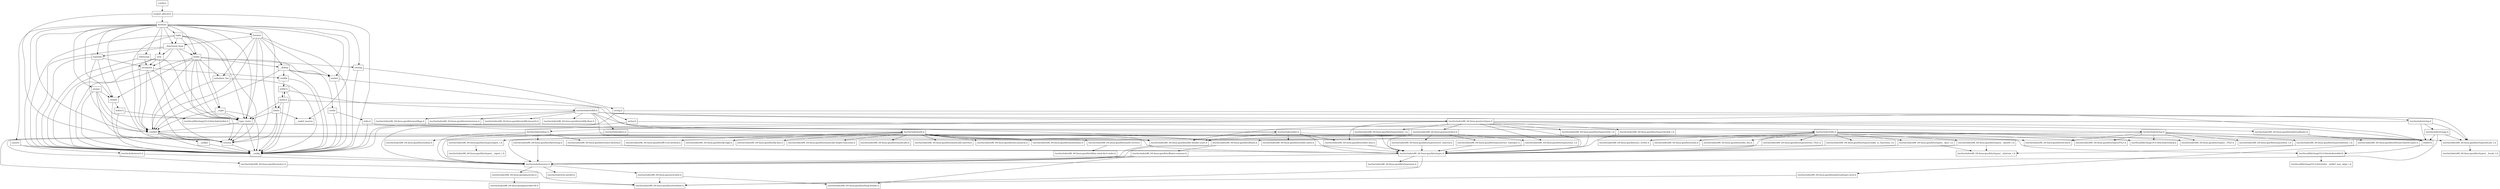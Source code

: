 digraph "dependencies" {
  header_0 [ shape="box", label="\<stdin\>" ];
  header_1 [ shape="box", label="scoped_allocator" ];
  header_100 [ shape="box", label="/usr/include/x86_64-linux-gnu/bits/stdio_lim.h" ];
  header_101 [ shape="box", label="/usr/include/x86_64-linux-gnu/bits/sys_errlist.h" ];
  header_102 [ shape="box", label="/usr/include/x86_64-linux-gnu/bits/stdio.h" ];
  header_103 [ shape="box", label="iterator" ];
  header_104 [ shape="box", label="__functional_base" ];
  header_105 [ shape="box", label="tuple" ];
  header_106 [ shape="box", label="stdexcept" ];
  header_107 [ shape="box", label="cassert" ];
  header_108 [ shape="box", label="/usr/include/assert.h" ];
  header_109 [ shape="box", label="atomic" ];
  header_11 [ shape="box", label="memory" ];
  header_12 [ shape="box", label="type_traits" ];
  header_13 [ shape="box", label="cstddef" ];
  header_14 [ shape="box", label="version" ];
  header_15 [ shape="box", label="/usr/local/lib/clang/10.0.0/include/stddef.h" ];
  header_16 [ shape="box", label="/usr/local/lib/clang/10.0.0/include/__stddef_max_align_t.h" ];
  header_17 [ shape="box", label="__nullptr" ];
  header_18 [ shape="box", label="typeinfo" ];
  header_19 [ shape="box", label="exception" ];
  header_2 [ shape="box", label="__config" ];
  header_20 [ shape="box", label="cstdlib" ];
  header_21 [ shape="box", label="stdlib.h" ];
  header_22 [ shape="box", label="/usr/include/stdlib.h" ];
  header_23 [ shape="box", label="/usr/include/x86_64-linux-gnu/bits/libc-header-start.h" ];
  header_24 [ shape="box", label="stddef.h" ];
  header_25 [ shape="box", label="/usr/include/x86_64-linux-gnu/bits/waitflags.h" ];
  header_26 [ shape="box", label="/usr/include/x86_64-linux-gnu/bits/waitstatus.h" ];
  header_27 [ shape="box", label="/usr/include/x86_64-linux-gnu/bits/floatn.h" ];
  header_28 [ shape="box", label="/usr/include/x86_64-linux-gnu/bits/floatn-common.h" ];
  header_29 [ shape="box", label="/usr/include/x86_64-linux-gnu/bits/types/locale_t.h" ];
  header_3 [ shape="box", label="/usr/include/features.h" ];
  header_30 [ shape="box", label="/usr/include/x86_64-linux-gnu/bits/types/__locale_t.h" ];
  header_31 [ shape="box", label="/usr/include/x86_64-linux-gnu/sys/types.h" ];
  header_32 [ shape="box", label="/usr/include/x86_64-linux-gnu/bits/types.h" ];
  header_33 [ shape="box", label="/usr/include/x86_64-linux-gnu/bits/typesizes.h" ];
  header_34 [ shape="box", label="/usr/include/x86_64-linux-gnu/bits/types/clock_t.h" ];
  header_35 [ shape="box", label="/usr/include/x86_64-linux-gnu/bits/types/clockid_t.h" ];
  header_36 [ shape="box", label="/usr/include/x86_64-linux-gnu/bits/types/time_t.h" ];
  header_37 [ shape="box", label="/usr/include/x86_64-linux-gnu/bits/types/timer_t.h" ];
  header_38 [ shape="box", label="/usr/include/x86_64-linux-gnu/bits/stdint-intn.h" ];
  header_39 [ shape="box", label="/usr/include/endian.h" ];
  header_4 [ shape="box", label="/usr/include/stdc-predef.h" ];
  header_40 [ shape="box", label="/usr/include/x86_64-linux-gnu/bits/endian.h" ];
  header_41 [ shape="box", label="/usr/include/x86_64-linux-gnu/bits/byteswap.h" ];
  header_42 [ shape="box", label="/usr/include/x86_64-linux-gnu/bits/uintn-identity.h" ];
  header_43 [ shape="box", label="/usr/include/x86_64-linux-gnu/sys/select.h" ];
  header_44 [ shape="box", label="/usr/include/x86_64-linux-gnu/bits/select.h" ];
  header_45 [ shape="box", label="/usr/include/x86_64-linux-gnu/bits/types/sigset_t.h" ];
  header_46 [ shape="box", label="/usr/include/x86_64-linux-gnu/bits/types/__sigset_t.h" ];
  header_47 [ shape="box", label="/usr/include/x86_64-linux-gnu/bits/types/struct_timeval.h" ];
  header_48 [ shape="box", label="/usr/include/x86_64-linux-gnu/bits/types/struct_timespec.h" ];
  header_49 [ shape="box", label="/usr/include/x86_64-linux-gnu/bits/pthreadtypes.h" ];
  header_5 [ shape="box", label="/usr/include/x86_64-linux-gnu/sys/cdefs.h" ];
  header_50 [ shape="box", label="/usr/include/x86_64-linux-gnu/bits/thread-shared-types.h" ];
  header_51 [ shape="box", label="/usr/include/x86_64-linux-gnu/bits/pthreadtypes-arch.h" ];
  header_52 [ shape="box", label="/usr/include/alloca.h" ];
  header_53 [ shape="box", label="/usr/include/x86_64-linux-gnu/bits/stdlib-bsearch.h" ];
  header_54 [ shape="box", label="/usr/include/x86_64-linux-gnu/bits/stdlib-float.h" ];
  header_55 [ shape="box", label="math.h" ];
  header_56 [ shape="box", label="/usr/include/math.h" ];
  header_57 [ shape="box", label="/usr/include/x86_64-linux-gnu/bits/math-vector.h" ];
  header_58 [ shape="box", label="/usr/include/x86_64-linux-gnu/bits/libm-simd-decl-stubs.h" ];
  header_59 [ shape="box", label="/usr/include/x86_64-linux-gnu/bits/flt-eval-method.h" ];
  header_6 [ shape="box", label="/usr/include/x86_64-linux-gnu/bits/wordsize.h" ];
  header_60 [ shape="box", label="/usr/include/x86_64-linux-gnu/bits/fp-logb.h" ];
  header_61 [ shape="box", label="/usr/include/x86_64-linux-gnu/bits/fp-fast.h" ];
  header_62 [ shape="box", label="/usr/include/x86_64-linux-gnu/bits/mathcalls-helper-functions.h" ];
  header_63 [ shape="box", label="/usr/include/x86_64-linux-gnu/bits/mathcalls.h" ];
  header_64 [ shape="box", label="/usr/include/x86_64-linux-gnu/bits/mathcalls-narrow.h" ];
  header_65 [ shape="box", label="/usr/include/x86_64-linux-gnu/bits/iscanonical.h" ];
  header_66 [ shape="box", label="/usr/include/x86_64-linux-gnu/bits/mathinline.h" ];
  header_67 [ shape="box", label="limits" ];
  header_68 [ shape="box", label="__undef_macros" ];
  header_69 [ shape="box", label="cstdint" ];
  header_7 [ shape="box", label="/usr/include/x86_64-linux-gnu/bits/long-double.h" ];
  header_70 [ shape="box", label="stdint.h" ];
  header_71 [ shape="box", label="/usr/local/lib/clang/10.0.0/include/stdint.h" ];
  header_72 [ shape="box", label="/usr/include/stdint.h" ];
  header_73 [ shape="box", label="/usr/include/x86_64-linux-gnu/bits/wchar.h" ];
  header_74 [ shape="box", label="/usr/include/x86_64-linux-gnu/bits/stdint-uintn.h" ];
  header_75 [ shape="box", label="new" ];
  header_76 [ shape="box", label="utility" ];
  header_77 [ shape="box", label="__tuple" ];
  header_78 [ shape="box", label="initializer_list" ];
  header_79 [ shape="box", label="cstring" ];
  header_8 [ shape="box", label="/usr/include/x86_64-linux-gnu/gnu/stubs.h" ];
  header_80 [ shape="box", label="string.h" ];
  header_81 [ shape="box", label="/usr/include/string.h" ];
  header_82 [ shape="box", label="/usr/include/strings.h" ];
  header_83 [ shape="box", label="__debug" ];
  header_84 [ shape="box", label="iosfwd" ];
  header_85 [ shape="box", label="wchar.h" ];
  header_86 [ shape="box", label="/usr/include/wchar.h" ];
  header_87 [ shape="box", label="/usr/local/lib/clang/10.0.0/include/stdarg.h" ];
  header_88 [ shape="box", label="/usr/include/x86_64-linux-gnu/bits/types/wint_t.h" ];
  header_89 [ shape="box", label="/usr/include/x86_64-linux-gnu/bits/types/mbstate_t.h" ];
  header_9 [ shape="box", label="/usr/include/x86_64-linux-gnu/gnu/stubs-64.h" ];
  header_90 [ shape="box", label="/usr/include/x86_64-linux-gnu/bits/types/__mbstate_t.h" ];
  header_91 [ shape="box", label="/usr/include/x86_64-linux-gnu/bits/types/__FILE.h" ];
  header_92 [ shape="box", label="/usr/include/x86_64-linux-gnu/bits/types/FILE.h" ];
  header_93 [ shape="box", label="cstdio" ];
  header_94 [ shape="box", label="stdio.h" ];
  header_95 [ shape="box", label="/usr/include/stdio.h" ];
  header_96 [ shape="box", label="/usr/include/x86_64-linux-gnu/bits/types/__fpos_t.h" ];
  header_97 [ shape="box", label="/usr/include/x86_64-linux-gnu/bits/types/__fpos64_t.h" ];
  header_98 [ shape="box", label="/usr/include/x86_64-linux-gnu/bits/types/struct_FILE.h" ];
  header_99 [ shape="box", label="/usr/include/x86_64-linux-gnu/bits/types/cookie_io_functions_t.h" ];
  header_67 -> header_14;
  header_67 -> header_68;
  header_67 -> header_2;
  header_67 -> header_12;
  header_69 -> header_70;
  header_69 -> header_2;
  header_72 -> header_38;
  header_72 -> header_32;
  header_72 -> header_23;
  header_72 -> header_6;
  header_72 -> header_73;
  header_72 -> header_74;
  header_70 -> header_71;
  header_70 -> header_2;
  header_71 -> header_72;
  header_76 -> header_14;
  header_76 -> header_12;
  header_76 -> header_13;
  header_76 -> header_83;
  header_76 -> header_2;
  header_76 -> header_77;
  header_76 -> header_69;
  header_76 -> header_78;
  header_76 -> header_79;
  header_77 -> header_2;
  header_77 -> header_12;
  header_77 -> header_13;
  header_74 -> header_32;
  header_75 -> header_14;
  header_75 -> header_2;
  header_75 -> header_19;
  header_75 -> header_12;
  header_75 -> header_13;
  header_78 -> header_2;
  header_78 -> header_13;
  header_79 -> header_80;
  header_79 -> header_2;
  header_47 -> header_32;
  header_45 -> header_46;
  header_44 -> header_6;
  header_43 -> header_36;
  header_43 -> header_32;
  header_43 -> header_47;
  header_43 -> header_45;
  header_43 -> header_44;
  header_43 -> header_3;
  header_43 -> header_48;
  header_42 -> header_32;
  header_41 -> header_32;
  header_41 -> header_3;
  header_105 -> header_14;
  header_105 -> header_2;
  header_105 -> header_12;
  header_105 -> header_13;
  header_105 -> header_76;
  header_105 -> header_77;
  header_105 -> header_104;
  header_104 -> header_12;
  header_104 -> header_18;
  header_104 -> header_19;
  header_104 -> header_76;
  header_104 -> header_75;
  header_104 -> header_2;
  header_107 -> header_2;
  header_107 -> header_108;
  header_106 -> header_2;
  header_106 -> header_19;
  header_106 -> header_84;
  header_49 -> header_50;
  header_48 -> header_32;
  header_5 -> header_6;
  header_5 -> header_7;
  header_2 -> header_3;
  header_3 -> header_4;
  header_3 -> header_5;
  header_3 -> header_8;
  header_0 -> header_1;
  header_1 -> header_14;
  header_1 -> header_2;
  header_1 -> header_11;
  header_8 -> header_9;
  header_50 -> header_51;
  header_51 -> header_6;
  header_52 -> header_24;
  header_52 -> header_3;
  header_55 -> header_21;
  header_55 -> header_67;
  header_55 -> header_2;
  header_55 -> header_12;
  header_55 -> header_56;
  header_56 -> header_59;
  header_56 -> header_27;
  header_56 -> header_32;
  header_56 -> header_23;
  header_56 -> header_57;
  header_56 -> header_61;
  header_56 -> header_60;
  header_56 -> header_63;
  header_56 -> header_62;
  header_56 -> header_65;
  header_56 -> header_64;
  header_56 -> header_66;
  header_57 -> header_58;
  header_29 -> header_30;
  header_28 -> header_7;
  header_28 -> header_3;
  header_24 -> header_15;
  header_27 -> header_3;
  header_27 -> header_28;
  header_21 -> header_2;
  header_21 -> header_55;
  header_21 -> header_22;
  header_20 -> header_21;
  header_20 -> header_2;
  header_23 -> header_3;
  header_22 -> header_53;
  header_22 -> header_29;
  header_22 -> header_25;
  header_22 -> header_24;
  header_22 -> header_27;
  header_22 -> header_26;
  header_22 -> header_54;
  header_22 -> header_23;
  header_22 -> header_31;
  header_22 -> header_52;
  header_38 -> header_32;
  header_39 -> header_42;
  header_39 -> header_3;
  header_39 -> header_41;
  header_39 -> header_40;
  header_36 -> header_32;
  header_37 -> header_32;
  header_34 -> header_32;
  header_35 -> header_32;
  header_32 -> header_6;
  header_32 -> header_3;
  header_32 -> header_33;
  header_31 -> header_38;
  header_31 -> header_39;
  header_31 -> header_36;
  header_31 -> header_37;
  header_31 -> header_34;
  header_31 -> header_35;
  header_31 -> header_32;
  header_31 -> header_43;
  header_31 -> header_3;
  header_31 -> header_24;
  header_31 -> header_49;
  header_109 -> header_69;
  header_109 -> header_14;
  header_109 -> header_2;
  header_109 -> header_12;
  header_109 -> header_13;
  header_108 -> header_3;
  header_89 -> header_90;
  header_83 -> header_93;
  header_83 -> header_2;
  header_83 -> header_20;
  header_83 -> header_13;
  header_83 -> header_84;
  header_82 -> header_24;
  header_82 -> header_29;
  header_82 -> header_3;
  header_81 -> header_24;
  header_81 -> header_29;
  header_81 -> header_23;
  header_81 -> header_82;
  header_80 -> header_81;
  header_80 -> header_2;
  header_86 -> header_29;
  header_86 -> header_24;
  header_86 -> header_27;
  header_86 -> header_23;
  header_86 -> header_73;
  header_86 -> header_89;
  header_86 -> header_88;
  header_86 -> header_87;
  header_86 -> header_91;
  header_86 -> header_92;
  header_85 -> header_2;
  header_85 -> header_86;
  header_84 -> header_2;
  header_84 -> header_85;
  header_103 -> header_14;
  header_103 -> header_12;
  header_103 -> header_13;
  header_103 -> header_2;
  header_103 -> header_83;
  header_103 -> header_104;
  header_103 -> header_78;
  header_103 -> header_84;
  header_14 -> header_2;
  header_15 -> header_16;
  header_17 -> header_2;
  header_11 -> header_14;
  header_11 -> header_109;
  header_11 -> header_79;
  header_11 -> header_12;
  header_11 -> header_13;
  header_11 -> header_104;
  header_11 -> header_18;
  header_11 -> header_68;
  header_11 -> header_105;
  header_11 -> header_2;
  header_11 -> header_67;
  header_11 -> header_75;
  header_11 -> header_69;
  header_11 -> header_76;
  header_11 -> header_107;
  header_11 -> header_106;
  header_11 -> header_103;
  header_11 -> header_84;
  header_12 -> header_14;
  header_12 -> header_2;
  header_12 -> header_13;
  header_13 -> header_14;
  header_13 -> header_15;
  header_13 -> header_17;
  header_13 -> header_2;
  header_18 -> header_69;
  header_18 -> header_2;
  header_18 -> header_19;
  header_18 -> header_13;
  header_19 -> header_14;
  header_19 -> header_2;
  header_19 -> header_20;
  header_19 -> header_12;
  header_19 -> header_13;
  header_98 -> header_32;
  header_99 -> header_32;
  header_94 -> header_95;
  header_94 -> header_2;
  header_95 -> header_24;
  header_95 -> header_32;
  header_95 -> header_23;
  header_95 -> header_100;
  header_95 -> header_101;
  header_95 -> header_98;
  header_95 -> header_99;
  header_95 -> header_96;
  header_95 -> header_97;
  header_95 -> header_87;
  header_95 -> header_91;
  header_95 -> header_92;
  header_95 -> header_102;
  header_96 -> header_90;
  header_96 -> header_32;
  header_97 -> header_90;
  header_97 -> header_32;
  header_93 -> header_94;
  header_93 -> header_2;
}